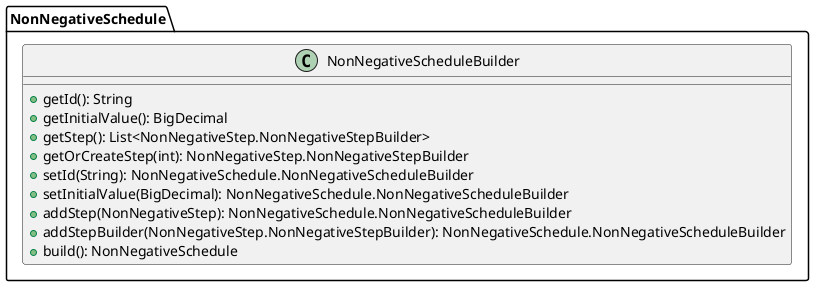 @startuml

    class NonNegativeSchedule.NonNegativeScheduleBuilder [[NonNegativeSchedule.NonNegativeScheduleBuilder.html]] {
        +getId(): String
        +getInitialValue(): BigDecimal
        +getStep(): List<NonNegativeStep.NonNegativeStepBuilder>
        +getOrCreateStep(int): NonNegativeStep.NonNegativeStepBuilder
        +setId(String): NonNegativeSchedule.NonNegativeScheduleBuilder
        +setInitialValue(BigDecimal): NonNegativeSchedule.NonNegativeScheduleBuilder
        +addStep(NonNegativeStep): NonNegativeSchedule.NonNegativeScheduleBuilder
        +addStepBuilder(NonNegativeStep.NonNegativeStepBuilder): NonNegativeSchedule.NonNegativeScheduleBuilder
        +build(): NonNegativeSchedule
    }

@enduml
